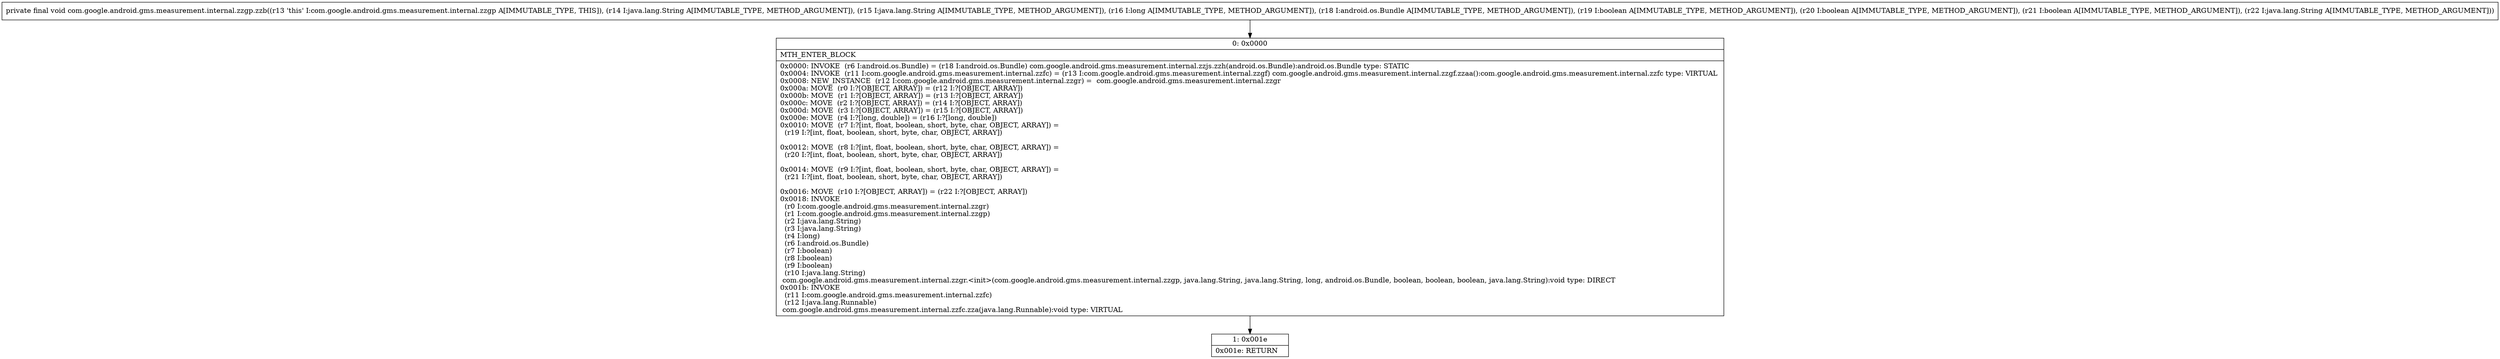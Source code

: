 digraph "CFG forcom.google.android.gms.measurement.internal.zzgp.zzb(Ljava\/lang\/String;Ljava\/lang\/String;JLandroid\/os\/Bundle;ZZZLjava\/lang\/String;)V" {
Node_0 [shape=record,label="{0\:\ 0x0000|MTH_ENTER_BLOCK\l|0x0000: INVOKE  (r6 I:android.os.Bundle) = (r18 I:android.os.Bundle) com.google.android.gms.measurement.internal.zzjs.zzh(android.os.Bundle):android.os.Bundle type: STATIC \l0x0004: INVOKE  (r11 I:com.google.android.gms.measurement.internal.zzfc) = (r13 I:com.google.android.gms.measurement.internal.zzgf) com.google.android.gms.measurement.internal.zzgf.zzaa():com.google.android.gms.measurement.internal.zzfc type: VIRTUAL \l0x0008: NEW_INSTANCE  (r12 I:com.google.android.gms.measurement.internal.zzgr) =  com.google.android.gms.measurement.internal.zzgr \l0x000a: MOVE  (r0 I:?[OBJECT, ARRAY]) = (r12 I:?[OBJECT, ARRAY]) \l0x000b: MOVE  (r1 I:?[OBJECT, ARRAY]) = (r13 I:?[OBJECT, ARRAY]) \l0x000c: MOVE  (r2 I:?[OBJECT, ARRAY]) = (r14 I:?[OBJECT, ARRAY]) \l0x000d: MOVE  (r3 I:?[OBJECT, ARRAY]) = (r15 I:?[OBJECT, ARRAY]) \l0x000e: MOVE  (r4 I:?[long, double]) = (r16 I:?[long, double]) \l0x0010: MOVE  (r7 I:?[int, float, boolean, short, byte, char, OBJECT, ARRAY]) = \l  (r19 I:?[int, float, boolean, short, byte, char, OBJECT, ARRAY])\l \l0x0012: MOVE  (r8 I:?[int, float, boolean, short, byte, char, OBJECT, ARRAY]) = \l  (r20 I:?[int, float, boolean, short, byte, char, OBJECT, ARRAY])\l \l0x0014: MOVE  (r9 I:?[int, float, boolean, short, byte, char, OBJECT, ARRAY]) = \l  (r21 I:?[int, float, boolean, short, byte, char, OBJECT, ARRAY])\l \l0x0016: MOVE  (r10 I:?[OBJECT, ARRAY]) = (r22 I:?[OBJECT, ARRAY]) \l0x0018: INVOKE  \l  (r0 I:com.google.android.gms.measurement.internal.zzgr)\l  (r1 I:com.google.android.gms.measurement.internal.zzgp)\l  (r2 I:java.lang.String)\l  (r3 I:java.lang.String)\l  (r4 I:long)\l  (r6 I:android.os.Bundle)\l  (r7 I:boolean)\l  (r8 I:boolean)\l  (r9 I:boolean)\l  (r10 I:java.lang.String)\l com.google.android.gms.measurement.internal.zzgr.\<init\>(com.google.android.gms.measurement.internal.zzgp, java.lang.String, java.lang.String, long, android.os.Bundle, boolean, boolean, boolean, java.lang.String):void type: DIRECT \l0x001b: INVOKE  \l  (r11 I:com.google.android.gms.measurement.internal.zzfc)\l  (r12 I:java.lang.Runnable)\l com.google.android.gms.measurement.internal.zzfc.zza(java.lang.Runnable):void type: VIRTUAL \l}"];
Node_1 [shape=record,label="{1\:\ 0x001e|0x001e: RETURN   \l}"];
MethodNode[shape=record,label="{private final void com.google.android.gms.measurement.internal.zzgp.zzb((r13 'this' I:com.google.android.gms.measurement.internal.zzgp A[IMMUTABLE_TYPE, THIS]), (r14 I:java.lang.String A[IMMUTABLE_TYPE, METHOD_ARGUMENT]), (r15 I:java.lang.String A[IMMUTABLE_TYPE, METHOD_ARGUMENT]), (r16 I:long A[IMMUTABLE_TYPE, METHOD_ARGUMENT]), (r18 I:android.os.Bundle A[IMMUTABLE_TYPE, METHOD_ARGUMENT]), (r19 I:boolean A[IMMUTABLE_TYPE, METHOD_ARGUMENT]), (r20 I:boolean A[IMMUTABLE_TYPE, METHOD_ARGUMENT]), (r21 I:boolean A[IMMUTABLE_TYPE, METHOD_ARGUMENT]), (r22 I:java.lang.String A[IMMUTABLE_TYPE, METHOD_ARGUMENT])) }"];
MethodNode -> Node_0;
Node_0 -> Node_1;
}

